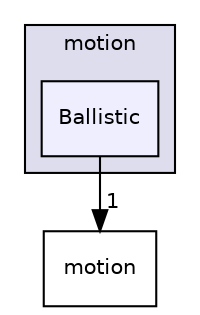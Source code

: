 digraph "/root/scrimmage/scrimmage/include/scrimmage/plugins/motion/Ballistic" {
  compound=true
  node [ fontsize="10", fontname="Helvetica"];
  edge [ labelfontsize="10", labelfontname="Helvetica"];
  subgraph clusterdir_accb3fd3c749527533ae278fdffb4d13 {
    graph [ bgcolor="#ddddee", pencolor="black", label="motion" fontname="Helvetica", fontsize="10", URL="dir_accb3fd3c749527533ae278fdffb4d13.html"]
  dir_0d2bde80ae05da95df67ba2953af5a15 [shape=box, label="Ballistic", style="filled", fillcolor="#eeeeff", pencolor="black", URL="dir_0d2bde80ae05da95df67ba2953af5a15.html"];
  }
  dir_225ac9950e75cf8b57b2a00ffecc8137 [shape=box label="motion" URL="dir_225ac9950e75cf8b57b2a00ffecc8137.html"];
  dir_0d2bde80ae05da95df67ba2953af5a15->dir_225ac9950e75cf8b57b2a00ffecc8137 [headlabel="1", labeldistance=1.5 headhref="dir_000108_000012.html"];
}
